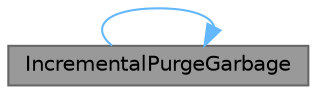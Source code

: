 digraph "IncrementalPurgeGarbage"
{
 // INTERACTIVE_SVG=YES
 // LATEX_PDF_SIZE
  bgcolor="transparent";
  edge [fontname=Helvetica,fontsize=10,labelfontname=Helvetica,labelfontsize=10];
  node [fontname=Helvetica,fontsize=10,shape=box,height=0.2,width=0.4];
  rankdir="LR";
  Node1 [id="Node000001",label="IncrementalPurgeGarbage",height=0.2,width=0.4,color="gray40", fillcolor="grey60", style="filled", fontcolor="black",tooltip="Incrementally purge garbage by deleting all unreferenced objects after routing Destroy."];
  Node1 -> Node1 [id="edge1_Node000001_Node000001",color="steelblue1",style="solid",tooltip=" "];
}
